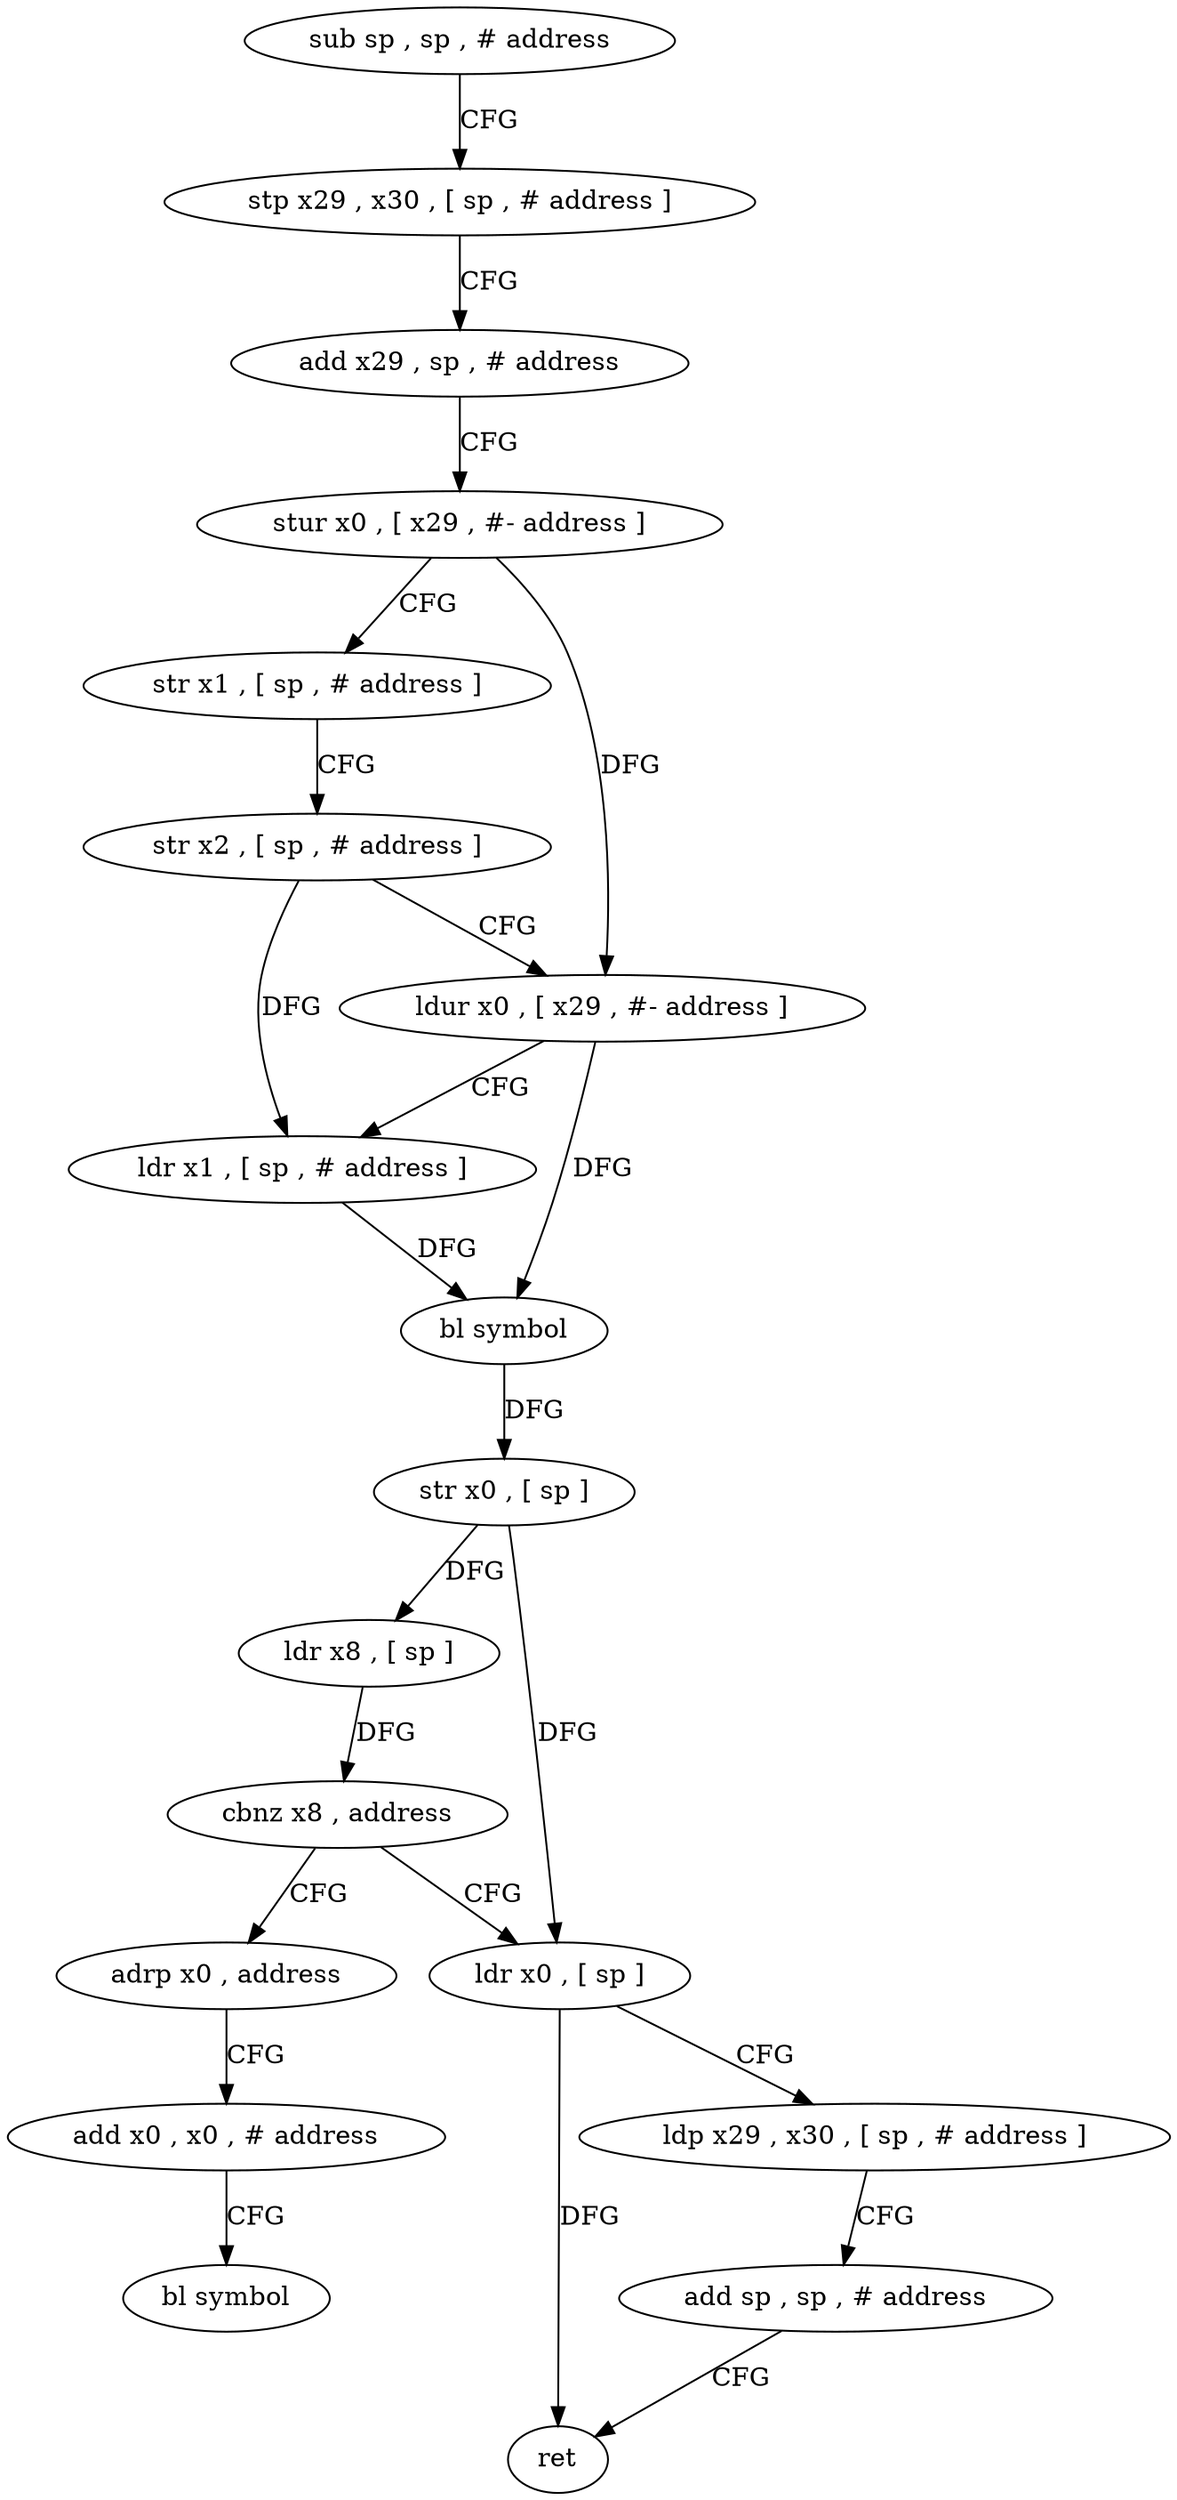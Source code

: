 digraph "func" {
"4233520" [label = "sub sp , sp , # address" ]
"4233524" [label = "stp x29 , x30 , [ sp , # address ]" ]
"4233528" [label = "add x29 , sp , # address" ]
"4233532" [label = "stur x0 , [ x29 , #- address ]" ]
"4233536" [label = "str x1 , [ sp , # address ]" ]
"4233540" [label = "str x2 , [ sp , # address ]" ]
"4233544" [label = "ldur x0 , [ x29 , #- address ]" ]
"4233548" [label = "ldr x1 , [ sp , # address ]" ]
"4233552" [label = "bl symbol" ]
"4233556" [label = "str x0 , [ sp ]" ]
"4233560" [label = "ldr x8 , [ sp ]" ]
"4233564" [label = "cbnz x8 , address" ]
"4233580" [label = "ldr x0 , [ sp ]" ]
"4233568" [label = "adrp x0 , address" ]
"4233584" [label = "ldp x29 , x30 , [ sp , # address ]" ]
"4233588" [label = "add sp , sp , # address" ]
"4233592" [label = "ret" ]
"4233572" [label = "add x0 , x0 , # address" ]
"4233576" [label = "bl symbol" ]
"4233520" -> "4233524" [ label = "CFG" ]
"4233524" -> "4233528" [ label = "CFG" ]
"4233528" -> "4233532" [ label = "CFG" ]
"4233532" -> "4233536" [ label = "CFG" ]
"4233532" -> "4233544" [ label = "DFG" ]
"4233536" -> "4233540" [ label = "CFG" ]
"4233540" -> "4233544" [ label = "CFG" ]
"4233540" -> "4233548" [ label = "DFG" ]
"4233544" -> "4233548" [ label = "CFG" ]
"4233544" -> "4233552" [ label = "DFG" ]
"4233548" -> "4233552" [ label = "DFG" ]
"4233552" -> "4233556" [ label = "DFG" ]
"4233556" -> "4233560" [ label = "DFG" ]
"4233556" -> "4233580" [ label = "DFG" ]
"4233560" -> "4233564" [ label = "DFG" ]
"4233564" -> "4233580" [ label = "CFG" ]
"4233564" -> "4233568" [ label = "CFG" ]
"4233580" -> "4233584" [ label = "CFG" ]
"4233580" -> "4233592" [ label = "DFG" ]
"4233568" -> "4233572" [ label = "CFG" ]
"4233584" -> "4233588" [ label = "CFG" ]
"4233588" -> "4233592" [ label = "CFG" ]
"4233572" -> "4233576" [ label = "CFG" ]
}
